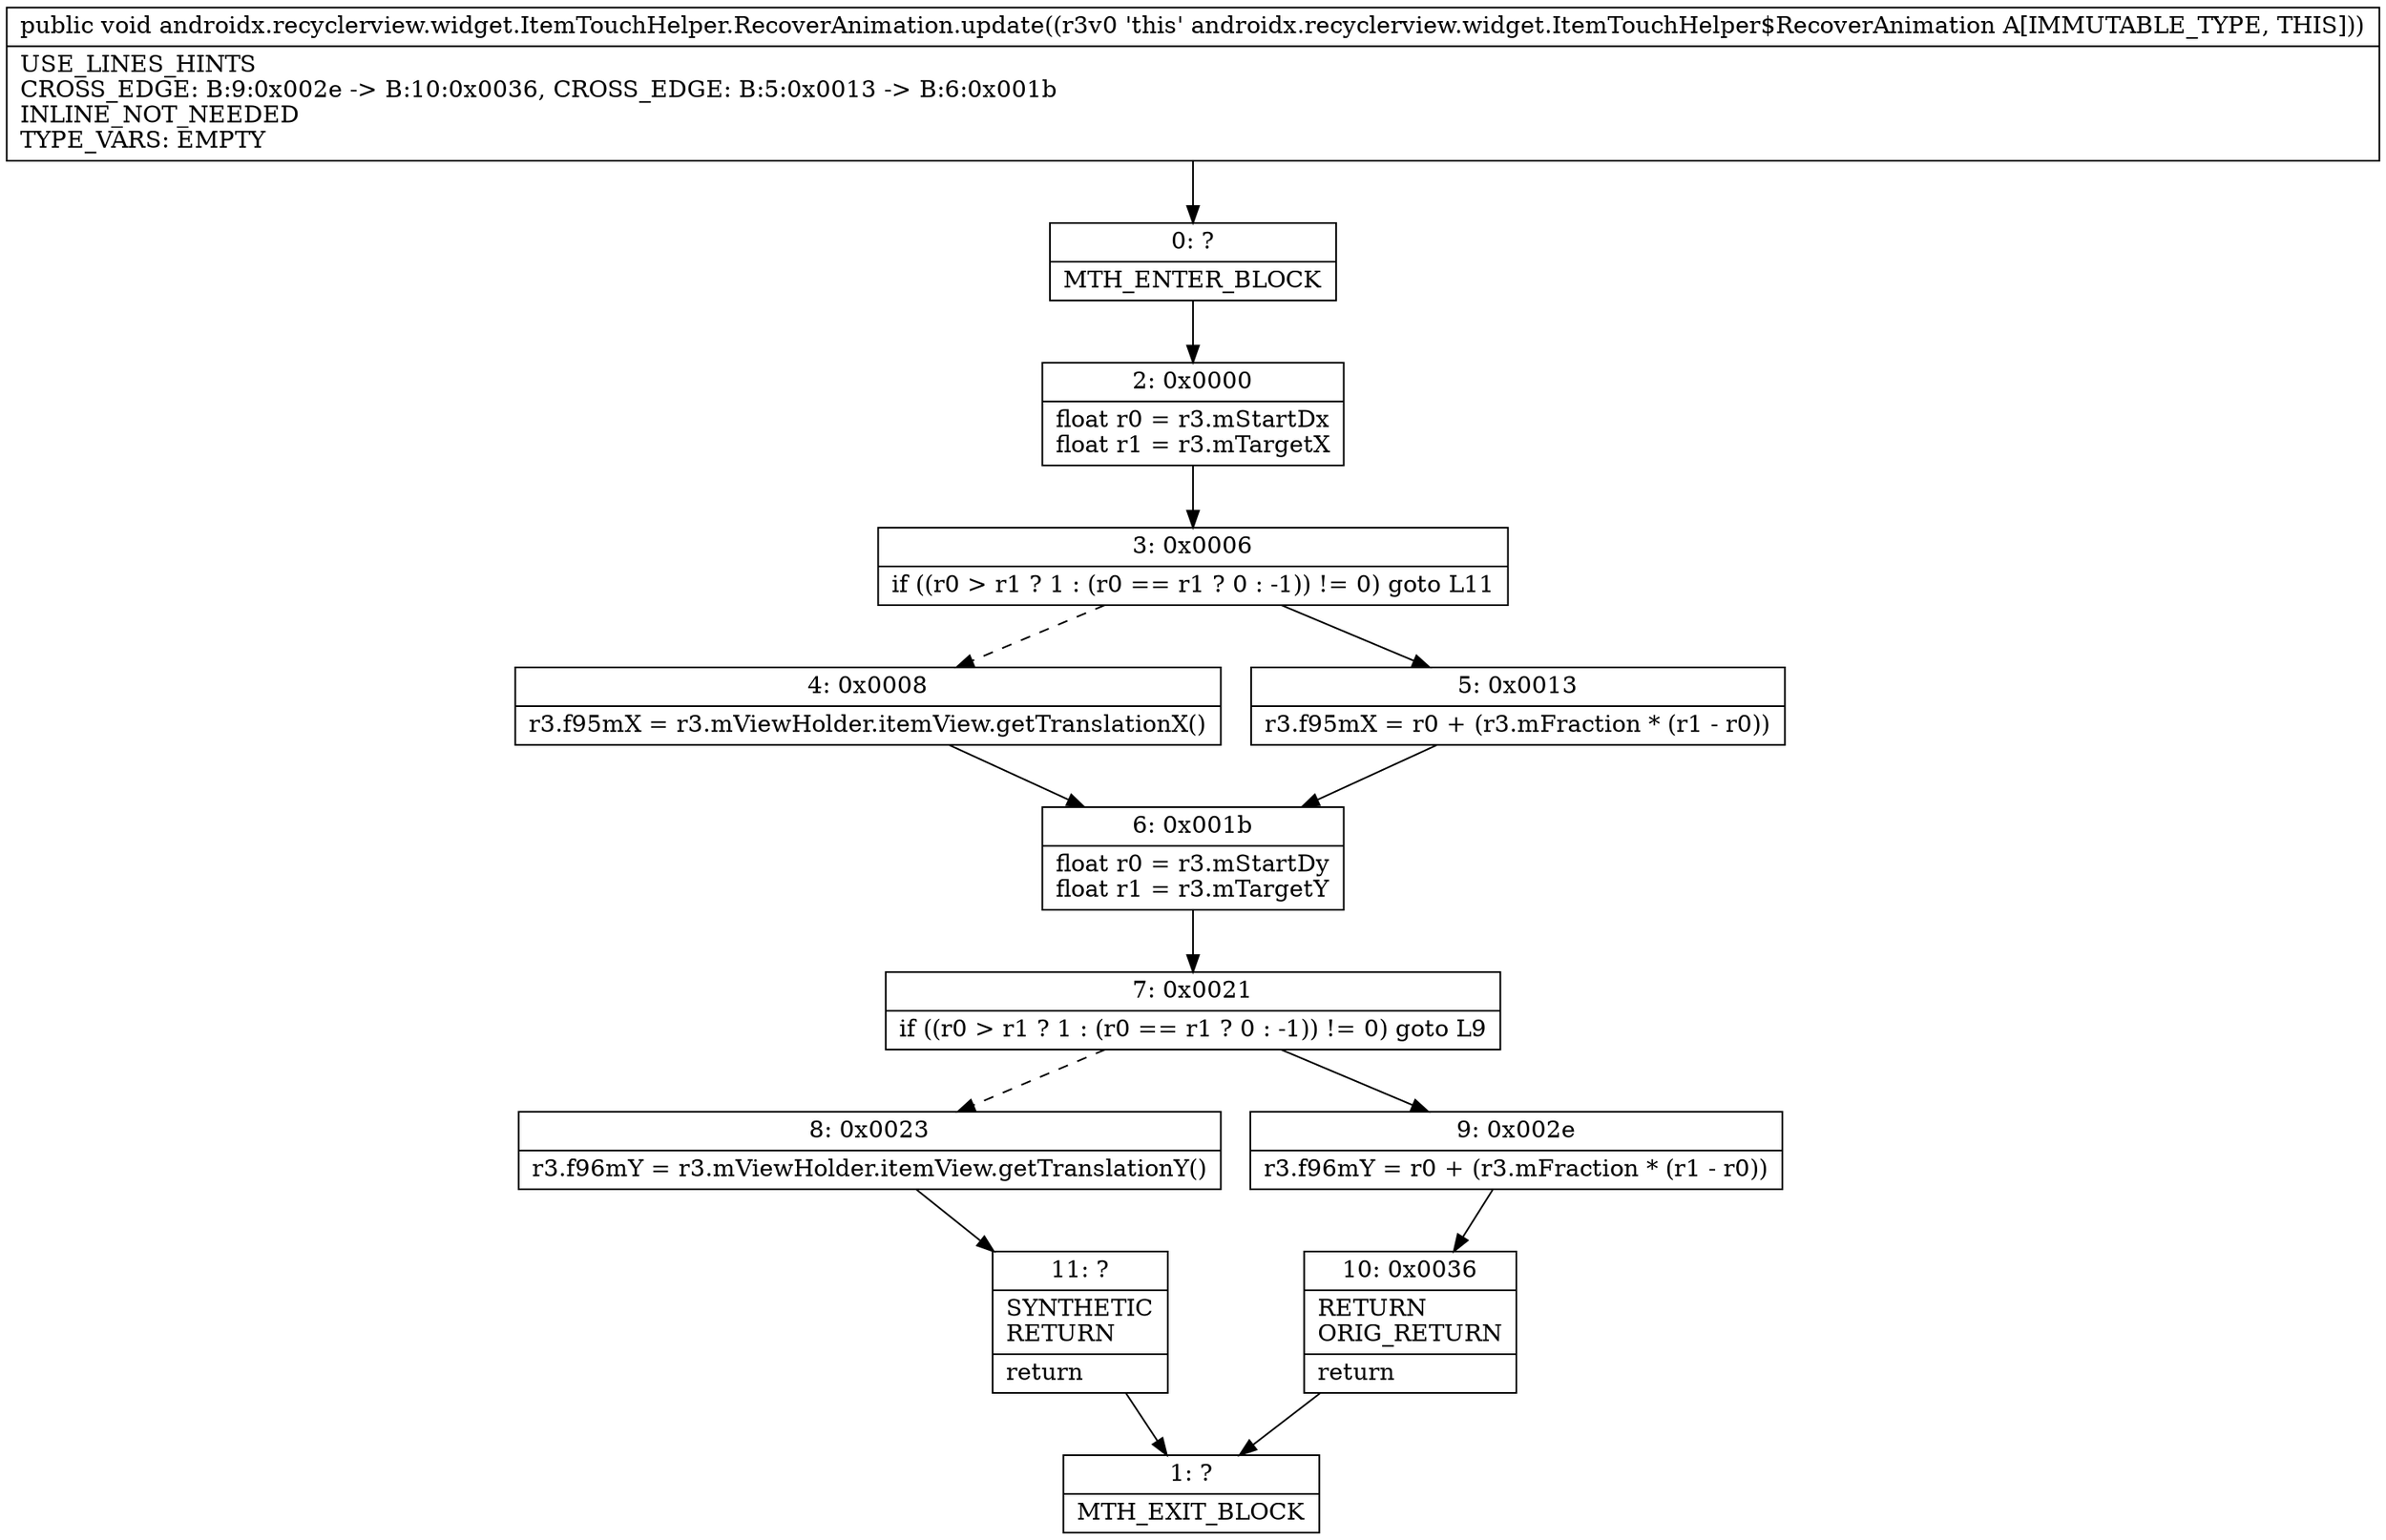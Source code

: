 digraph "CFG forandroidx.recyclerview.widget.ItemTouchHelper.RecoverAnimation.update()V" {
Node_0 [shape=record,label="{0\:\ ?|MTH_ENTER_BLOCK\l}"];
Node_2 [shape=record,label="{2\:\ 0x0000|float r0 = r3.mStartDx\lfloat r1 = r3.mTargetX\l}"];
Node_3 [shape=record,label="{3\:\ 0x0006|if ((r0 \> r1 ? 1 : (r0 == r1 ? 0 : \-1)) != 0) goto L11\l}"];
Node_4 [shape=record,label="{4\:\ 0x0008|r3.f95mX = r3.mViewHolder.itemView.getTranslationX()\l}"];
Node_6 [shape=record,label="{6\:\ 0x001b|float r0 = r3.mStartDy\lfloat r1 = r3.mTargetY\l}"];
Node_7 [shape=record,label="{7\:\ 0x0021|if ((r0 \> r1 ? 1 : (r0 == r1 ? 0 : \-1)) != 0) goto L9\l}"];
Node_8 [shape=record,label="{8\:\ 0x0023|r3.f96mY = r3.mViewHolder.itemView.getTranslationY()\l}"];
Node_11 [shape=record,label="{11\:\ ?|SYNTHETIC\lRETURN\l|return\l}"];
Node_1 [shape=record,label="{1\:\ ?|MTH_EXIT_BLOCK\l}"];
Node_9 [shape=record,label="{9\:\ 0x002e|r3.f96mY = r0 + (r3.mFraction * (r1 \- r0))\l}"];
Node_10 [shape=record,label="{10\:\ 0x0036|RETURN\lORIG_RETURN\l|return\l}"];
Node_5 [shape=record,label="{5\:\ 0x0013|r3.f95mX = r0 + (r3.mFraction * (r1 \- r0))\l}"];
MethodNode[shape=record,label="{public void androidx.recyclerview.widget.ItemTouchHelper.RecoverAnimation.update((r3v0 'this' androidx.recyclerview.widget.ItemTouchHelper$RecoverAnimation A[IMMUTABLE_TYPE, THIS]))  | USE_LINES_HINTS\lCROSS_EDGE: B:9:0x002e \-\> B:10:0x0036, CROSS_EDGE: B:5:0x0013 \-\> B:6:0x001b\lINLINE_NOT_NEEDED\lTYPE_VARS: EMPTY\l}"];
MethodNode -> Node_0;Node_0 -> Node_2;
Node_2 -> Node_3;
Node_3 -> Node_4[style=dashed];
Node_3 -> Node_5;
Node_4 -> Node_6;
Node_6 -> Node_7;
Node_7 -> Node_8[style=dashed];
Node_7 -> Node_9;
Node_8 -> Node_11;
Node_11 -> Node_1;
Node_9 -> Node_10;
Node_10 -> Node_1;
Node_5 -> Node_6;
}

